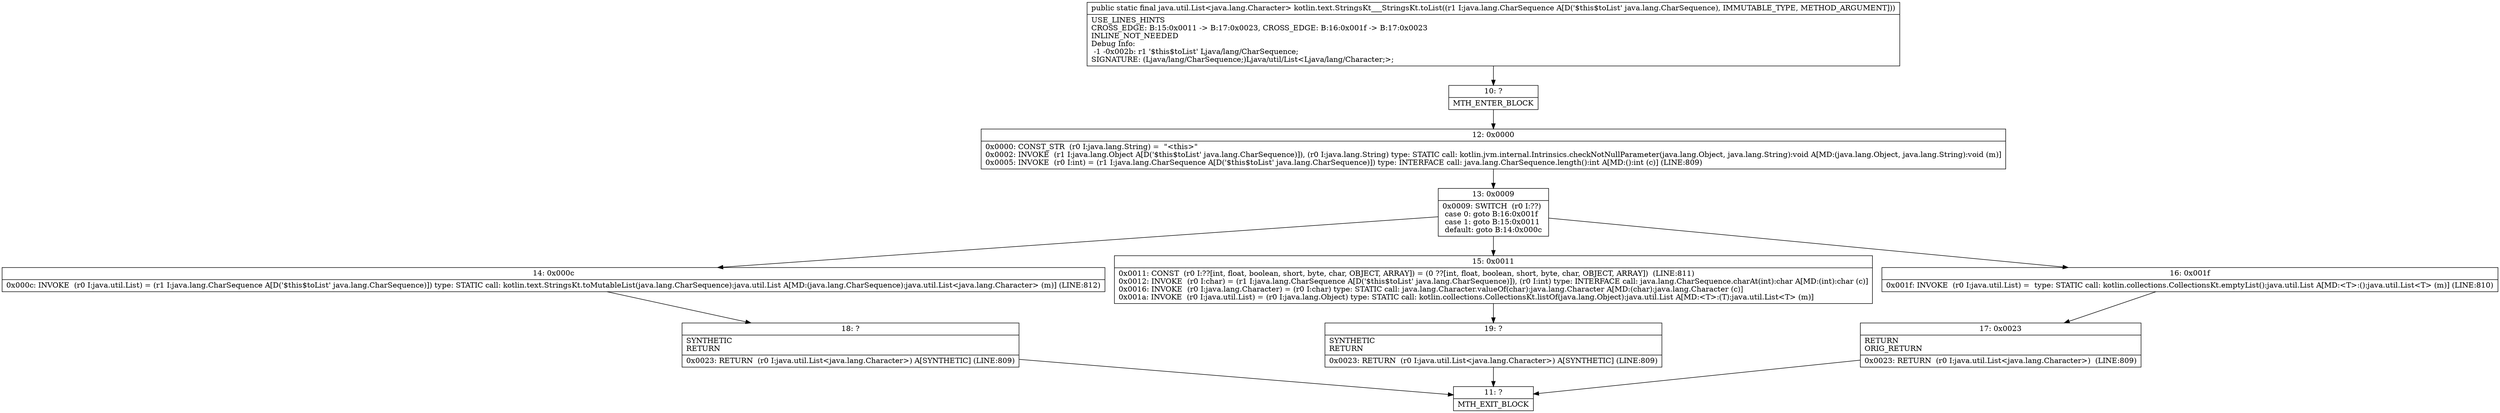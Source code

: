 digraph "CFG forkotlin.text.StringsKt___StringsKt.toList(Ljava\/lang\/CharSequence;)Ljava\/util\/List;" {
Node_10 [shape=record,label="{10\:\ ?|MTH_ENTER_BLOCK\l}"];
Node_12 [shape=record,label="{12\:\ 0x0000|0x0000: CONST_STR  (r0 I:java.lang.String) =  \"\<this\>\" \l0x0002: INVOKE  (r1 I:java.lang.Object A[D('$this$toList' java.lang.CharSequence)]), (r0 I:java.lang.String) type: STATIC call: kotlin.jvm.internal.Intrinsics.checkNotNullParameter(java.lang.Object, java.lang.String):void A[MD:(java.lang.Object, java.lang.String):void (m)]\l0x0005: INVOKE  (r0 I:int) = (r1 I:java.lang.CharSequence A[D('$this$toList' java.lang.CharSequence)]) type: INTERFACE call: java.lang.CharSequence.length():int A[MD:():int (c)] (LINE:809)\l}"];
Node_13 [shape=record,label="{13\:\ 0x0009|0x0009: SWITCH  (r0 I:??)\l case 0: goto B:16:0x001f\l case 1: goto B:15:0x0011\l default: goto B:14:0x000c \l}"];
Node_14 [shape=record,label="{14\:\ 0x000c|0x000c: INVOKE  (r0 I:java.util.List) = (r1 I:java.lang.CharSequence A[D('$this$toList' java.lang.CharSequence)]) type: STATIC call: kotlin.text.StringsKt.toMutableList(java.lang.CharSequence):java.util.List A[MD:(java.lang.CharSequence):java.util.List\<java.lang.Character\> (m)] (LINE:812)\l}"];
Node_18 [shape=record,label="{18\:\ ?|SYNTHETIC\lRETURN\l|0x0023: RETURN  (r0 I:java.util.List\<java.lang.Character\>) A[SYNTHETIC] (LINE:809)\l}"];
Node_11 [shape=record,label="{11\:\ ?|MTH_EXIT_BLOCK\l}"];
Node_15 [shape=record,label="{15\:\ 0x0011|0x0011: CONST  (r0 I:??[int, float, boolean, short, byte, char, OBJECT, ARRAY]) = (0 ??[int, float, boolean, short, byte, char, OBJECT, ARRAY])  (LINE:811)\l0x0012: INVOKE  (r0 I:char) = (r1 I:java.lang.CharSequence A[D('$this$toList' java.lang.CharSequence)]), (r0 I:int) type: INTERFACE call: java.lang.CharSequence.charAt(int):char A[MD:(int):char (c)]\l0x0016: INVOKE  (r0 I:java.lang.Character) = (r0 I:char) type: STATIC call: java.lang.Character.valueOf(char):java.lang.Character A[MD:(char):java.lang.Character (c)]\l0x001a: INVOKE  (r0 I:java.util.List) = (r0 I:java.lang.Object) type: STATIC call: kotlin.collections.CollectionsKt.listOf(java.lang.Object):java.util.List A[MD:\<T\>:(T):java.util.List\<T\> (m)]\l}"];
Node_19 [shape=record,label="{19\:\ ?|SYNTHETIC\lRETURN\l|0x0023: RETURN  (r0 I:java.util.List\<java.lang.Character\>) A[SYNTHETIC] (LINE:809)\l}"];
Node_16 [shape=record,label="{16\:\ 0x001f|0x001f: INVOKE  (r0 I:java.util.List) =  type: STATIC call: kotlin.collections.CollectionsKt.emptyList():java.util.List A[MD:\<T\>:():java.util.List\<T\> (m)] (LINE:810)\l}"];
Node_17 [shape=record,label="{17\:\ 0x0023|RETURN\lORIG_RETURN\l|0x0023: RETURN  (r0 I:java.util.List\<java.lang.Character\>)  (LINE:809)\l}"];
MethodNode[shape=record,label="{public static final java.util.List\<java.lang.Character\> kotlin.text.StringsKt___StringsKt.toList((r1 I:java.lang.CharSequence A[D('$this$toList' java.lang.CharSequence), IMMUTABLE_TYPE, METHOD_ARGUMENT]))  | USE_LINES_HINTS\lCROSS_EDGE: B:15:0x0011 \-\> B:17:0x0023, CROSS_EDGE: B:16:0x001f \-\> B:17:0x0023\lINLINE_NOT_NEEDED\lDebug Info:\l  \-1 \-0x002b: r1 '$this$toList' Ljava\/lang\/CharSequence;\lSIGNATURE: (Ljava\/lang\/CharSequence;)Ljava\/util\/List\<Ljava\/lang\/Character;\>;\l}"];
MethodNode -> Node_10;Node_10 -> Node_12;
Node_12 -> Node_13;
Node_13 -> Node_14;
Node_13 -> Node_15;
Node_13 -> Node_16;
Node_14 -> Node_18;
Node_18 -> Node_11;
Node_15 -> Node_19;
Node_19 -> Node_11;
Node_16 -> Node_17;
Node_17 -> Node_11;
}

